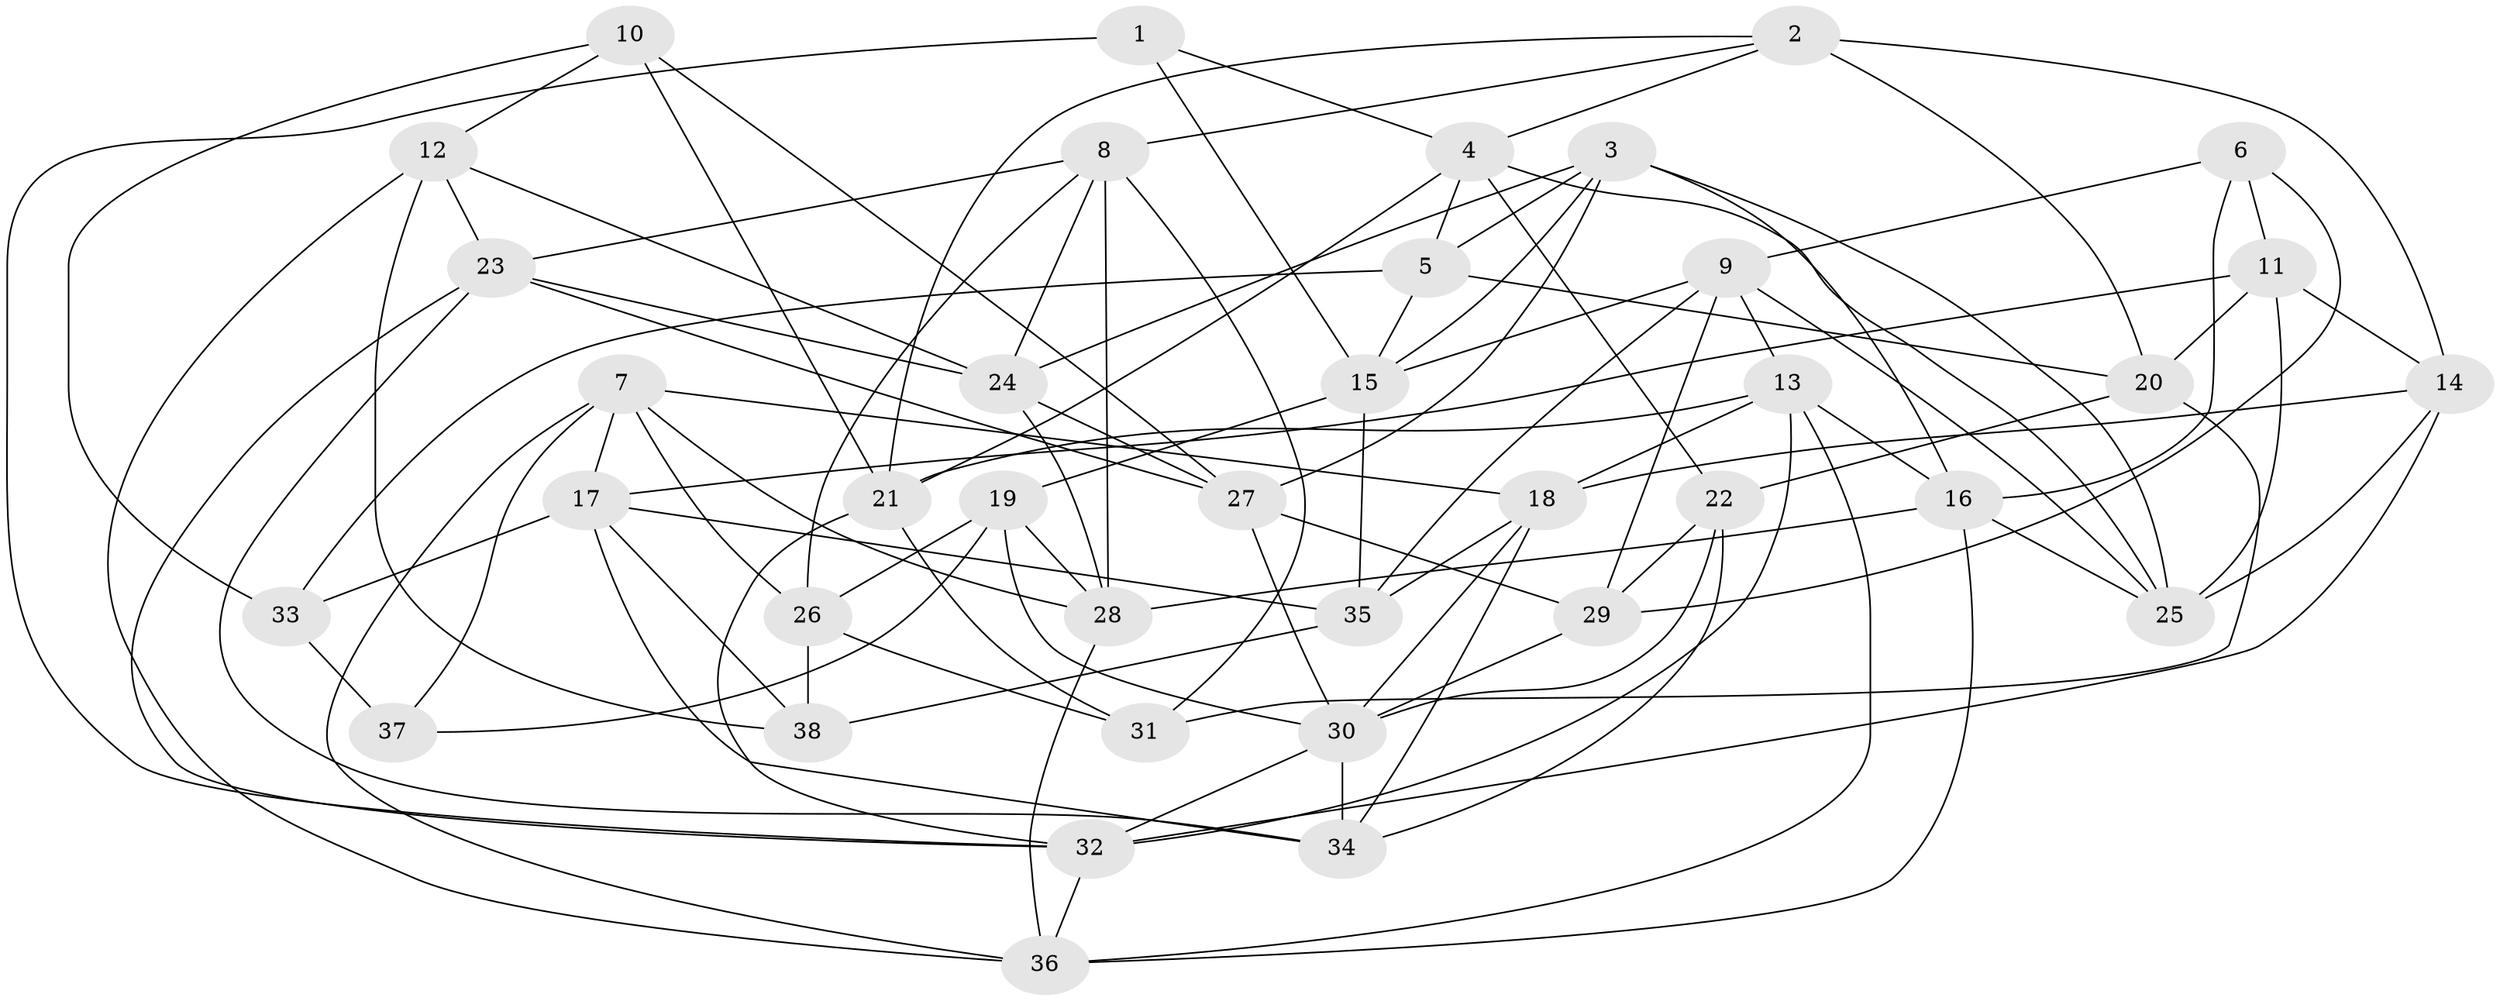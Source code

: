 // original degree distribution, {4: 1.0}
// Generated by graph-tools (version 1.1) at 2025/03/03/09/25 03:03:02]
// undirected, 38 vertices, 101 edges
graph export_dot {
graph [start="1"]
  node [color=gray90,style=filled];
  1;
  2;
  3;
  4;
  5;
  6;
  7;
  8;
  9;
  10;
  11;
  12;
  13;
  14;
  15;
  16;
  17;
  18;
  19;
  20;
  21;
  22;
  23;
  24;
  25;
  26;
  27;
  28;
  29;
  30;
  31;
  32;
  33;
  34;
  35;
  36;
  37;
  38;
  1 -- 4 [weight=1.0];
  1 -- 15 [weight=1.0];
  1 -- 32 [weight=2.0];
  2 -- 4 [weight=1.0];
  2 -- 8 [weight=1.0];
  2 -- 14 [weight=2.0];
  2 -- 20 [weight=1.0];
  2 -- 21 [weight=1.0];
  3 -- 5 [weight=1.0];
  3 -- 15 [weight=1.0];
  3 -- 16 [weight=1.0];
  3 -- 24 [weight=1.0];
  3 -- 25 [weight=1.0];
  3 -- 27 [weight=1.0];
  4 -- 5 [weight=1.0];
  4 -- 21 [weight=1.0];
  4 -- 22 [weight=1.0];
  4 -- 25 [weight=1.0];
  5 -- 15 [weight=1.0];
  5 -- 20 [weight=1.0];
  5 -- 33 [weight=2.0];
  6 -- 9 [weight=1.0];
  6 -- 11 [weight=1.0];
  6 -- 16 [weight=1.0];
  6 -- 29 [weight=1.0];
  7 -- 17 [weight=1.0];
  7 -- 18 [weight=1.0];
  7 -- 26 [weight=1.0];
  7 -- 28 [weight=1.0];
  7 -- 36 [weight=1.0];
  7 -- 37 [weight=1.0];
  8 -- 23 [weight=1.0];
  8 -- 24 [weight=1.0];
  8 -- 26 [weight=1.0];
  8 -- 28 [weight=1.0];
  8 -- 31 [weight=1.0];
  9 -- 13 [weight=1.0];
  9 -- 15 [weight=1.0];
  9 -- 25 [weight=1.0];
  9 -- 29 [weight=1.0];
  9 -- 35 [weight=1.0];
  10 -- 12 [weight=1.0];
  10 -- 21 [weight=1.0];
  10 -- 27 [weight=1.0];
  10 -- 33 [weight=1.0];
  11 -- 14 [weight=1.0];
  11 -- 17 [weight=1.0];
  11 -- 20 [weight=2.0];
  11 -- 25 [weight=1.0];
  12 -- 23 [weight=1.0];
  12 -- 24 [weight=1.0];
  12 -- 36 [weight=1.0];
  12 -- 38 [weight=2.0];
  13 -- 16 [weight=1.0];
  13 -- 18 [weight=1.0];
  13 -- 21 [weight=1.0];
  13 -- 32 [weight=1.0];
  13 -- 36 [weight=1.0];
  14 -- 18 [weight=1.0];
  14 -- 25 [weight=1.0];
  14 -- 32 [weight=1.0];
  15 -- 19 [weight=1.0];
  15 -- 35 [weight=1.0];
  16 -- 25 [weight=1.0];
  16 -- 28 [weight=1.0];
  16 -- 36 [weight=1.0];
  17 -- 33 [weight=1.0];
  17 -- 34 [weight=1.0];
  17 -- 35 [weight=1.0];
  17 -- 38 [weight=1.0];
  18 -- 30 [weight=1.0];
  18 -- 34 [weight=1.0];
  18 -- 35 [weight=1.0];
  19 -- 26 [weight=2.0];
  19 -- 28 [weight=1.0];
  19 -- 30 [weight=1.0];
  19 -- 37 [weight=1.0];
  20 -- 22 [weight=1.0];
  20 -- 31 [weight=1.0];
  21 -- 31 [weight=1.0];
  21 -- 32 [weight=1.0];
  22 -- 29 [weight=2.0];
  22 -- 30 [weight=1.0];
  22 -- 34 [weight=1.0];
  23 -- 24 [weight=1.0];
  23 -- 27 [weight=1.0];
  23 -- 32 [weight=1.0];
  23 -- 34 [weight=1.0];
  24 -- 27 [weight=1.0];
  24 -- 28 [weight=1.0];
  26 -- 31 [weight=1.0];
  26 -- 38 [weight=1.0];
  27 -- 29 [weight=1.0];
  27 -- 30 [weight=1.0];
  28 -- 36 [weight=1.0];
  29 -- 30 [weight=1.0];
  30 -- 32 [weight=1.0];
  30 -- 34 [weight=2.0];
  32 -- 36 [weight=1.0];
  33 -- 37 [weight=2.0];
  35 -- 38 [weight=2.0];
}
